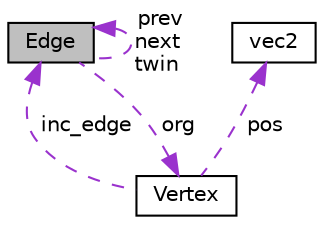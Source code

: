 digraph "Edge"
{
 // LATEX_PDF_SIZE
  edge [fontname="Helvetica",fontsize="10",labelfontname="Helvetica",labelfontsize="10"];
  node [fontname="Helvetica",fontsize="10",shape=record];
  Node1 [label="Edge",height=0.2,width=0.4,color="black", fillcolor="grey75", style="filled", fontcolor="black",tooltip="Implements the Edge type with its origin vertex ,twin edge ,next edge and previous edge."];
  Node2 -> Node1 [dir="back",color="darkorchid3",fontsize="10",style="dashed",label=" org" ,fontname="Helvetica"];
  Node2 [label="Vertex",height=0.2,width=0.4,color="black", fillcolor="white", style="filled",URL="$classVertex.html",tooltip="an object of theis class will be a vertex of the polygon containing coordinates and the incident edge"];
  Node3 -> Node2 [dir="back",color="darkorchid3",fontsize="10",style="dashed",label=" pos" ,fontname="Helvetica"];
  Node3 [label="vec2",height=0.2,width=0.4,color="black", fillcolor="white", style="filled",URL="$classvec2.html",tooltip="Vec2 stores the coordinates of a point as a pair."];
  Node1 -> Node2 [dir="back",color="darkorchid3",fontsize="10",style="dashed",label=" inc_edge" ,fontname="Helvetica"];
  Node1 -> Node1 [dir="back",color="darkorchid3",fontsize="10",style="dashed",label=" prev\nnext\ntwin" ,fontname="Helvetica"];
}
